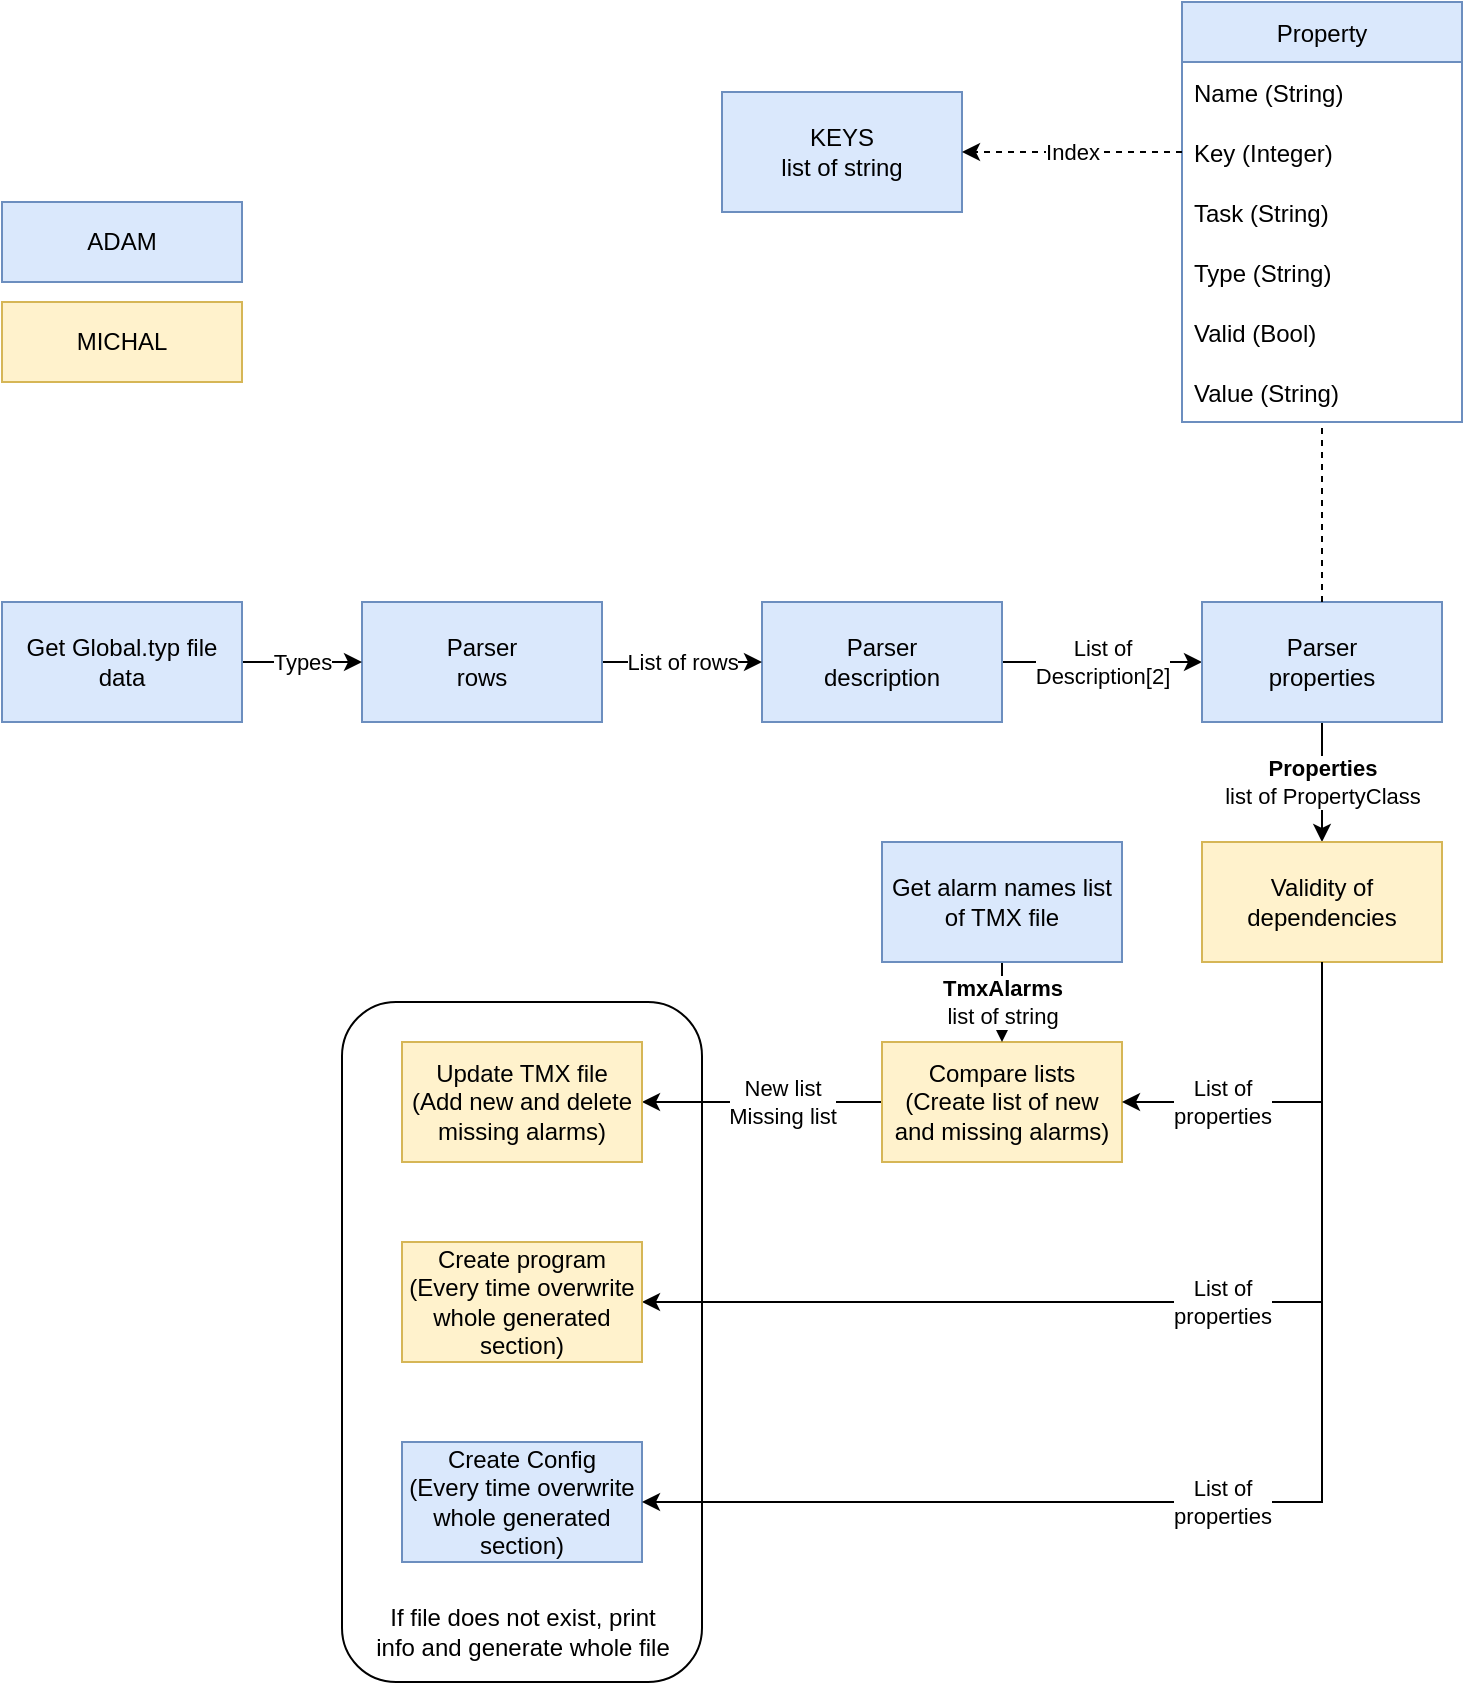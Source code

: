 <mxfile version="15.5.1" type="device"><diagram id="9NWAL7APkjzhfhenOMsG" name="Properties decoder"><mxGraphModel dx="1422" dy="762" grid="1" gridSize="10" guides="1" tooltips="1" connect="1" arrows="1" fold="1" page="1" pageScale="1" pageWidth="827" pageHeight="1169" math="0" shadow="0"><root><mxCell id="0"/><mxCell id="1" parent="0"/><mxCell id="HzwpLAhCbGpcK4hViFHr-84" value="" style="rounded=1;whiteSpace=wrap;html=1;labelBackgroundColor=none;" vertex="1" parent="1"><mxGeometry x="210" y="620" width="180" height="340" as="geometry"/></mxCell><mxCell id="HzwpLAhCbGpcK4hViFHr-85" value="Property" style="swimlane;fontStyle=0;childLayout=stackLayout;horizontal=1;startSize=30;horizontalStack=0;resizeParent=1;resizeParentMax=0;resizeLast=0;collapsible=1;marginBottom=0;fillColor=#dae8fc;strokeColor=#6c8ebf;" vertex="1" parent="1"><mxGeometry x="630" y="120" width="140" height="210" as="geometry"/></mxCell><mxCell id="HzwpLAhCbGpcK4hViFHr-115" value="Name (String)" style="text;strokeColor=none;fillColor=none;align=left;verticalAlign=middle;spacingLeft=4;spacingRight=4;overflow=hidden;points=[[0,0.5],[1,0.5]];portConstraint=eastwest;rotatable=0;" vertex="1" parent="HzwpLAhCbGpcK4hViFHr-85"><mxGeometry y="30" width="140" height="30" as="geometry"/></mxCell><mxCell id="HzwpLAhCbGpcK4hViFHr-86" value="Key (Integer)" style="text;strokeColor=none;fillColor=none;align=left;verticalAlign=middle;spacingLeft=4;spacingRight=4;overflow=hidden;points=[[0,0.5],[1,0.5]];portConstraint=eastwest;rotatable=0;" vertex="1" parent="HzwpLAhCbGpcK4hViFHr-85"><mxGeometry y="60" width="140" height="30" as="geometry"/></mxCell><mxCell id="HzwpLAhCbGpcK4hViFHr-89" value="Task (String)" style="text;strokeColor=none;fillColor=none;align=left;verticalAlign=middle;spacingLeft=4;spacingRight=4;overflow=hidden;points=[[0,0.5],[1,0.5]];portConstraint=eastwest;rotatable=0;" vertex="1" parent="HzwpLAhCbGpcK4hViFHr-85"><mxGeometry y="90" width="140" height="30" as="geometry"/></mxCell><mxCell id="HzwpLAhCbGpcK4hViFHr-116" value="Type (String)" style="text;strokeColor=none;fillColor=none;align=left;verticalAlign=middle;spacingLeft=4;spacingRight=4;overflow=hidden;points=[[0,0.5],[1,0.5]];portConstraint=eastwest;rotatable=0;" vertex="1" parent="HzwpLAhCbGpcK4hViFHr-85"><mxGeometry y="120" width="140" height="30" as="geometry"/></mxCell><mxCell id="HzwpLAhCbGpcK4hViFHr-87" value="Valid (Bool)" style="text;strokeColor=none;fillColor=none;align=left;verticalAlign=middle;spacingLeft=4;spacingRight=4;overflow=hidden;points=[[0,0.5],[1,0.5]];portConstraint=eastwest;rotatable=0;" vertex="1" parent="HzwpLAhCbGpcK4hViFHr-85"><mxGeometry y="150" width="140" height="30" as="geometry"/></mxCell><mxCell id="HzwpLAhCbGpcK4hViFHr-88" value="Value (String)" style="text;strokeColor=none;fillColor=none;align=left;verticalAlign=middle;spacingLeft=4;spacingRight=4;overflow=hidden;points=[[0,0.5],[1,0.5]];portConstraint=eastwest;rotatable=0;" vertex="1" parent="HzwpLAhCbGpcK4hViFHr-85"><mxGeometry y="180" width="140" height="30" as="geometry"/></mxCell><mxCell id="HzwpLAhCbGpcK4hViFHr-90" value="List of &lt;br&gt;Description[2]" style="edgeStyle=orthogonalEdgeStyle;rounded=0;orthogonalLoop=1;jettySize=auto;html=1;entryX=0;entryY=0.5;entryDx=0;entryDy=0;" edge="1" parent="1" source="HzwpLAhCbGpcK4hViFHr-91" target="HzwpLAhCbGpcK4hViFHr-95"><mxGeometry relative="1" as="geometry"><mxPoint x="594.0" y="465" as="targetPoint"/></mxGeometry></mxCell><mxCell id="HzwpLAhCbGpcK4hViFHr-91" value="Parser&lt;br&gt;description" style="rounded=0;whiteSpace=wrap;html=1;fillColor=#dae8fc;strokeColor=#6c8ebf;" vertex="1" parent="1"><mxGeometry x="420" y="420" width="120" height="60" as="geometry"/></mxCell><mxCell id="HzwpLAhCbGpcK4hViFHr-92" value="List of rows" style="edgeStyle=orthogonalEdgeStyle;rounded=0;orthogonalLoop=1;jettySize=auto;html=1;exitX=1;exitY=0.5;exitDx=0;exitDy=0;" edge="1" parent="1" source="HzwpLAhCbGpcK4hViFHr-93" target="HzwpLAhCbGpcK4hViFHr-91"><mxGeometry relative="1" as="geometry"><mxPoint x="450" y="450" as="sourcePoint"/></mxGeometry></mxCell><mxCell id="HzwpLAhCbGpcK4hViFHr-93" value="Parser&lt;br&gt;rows" style="rounded=0;whiteSpace=wrap;html=1;fillColor=#dae8fc;strokeColor=#6c8ebf;" vertex="1" parent="1"><mxGeometry x="220" y="420" width="120" height="60" as="geometry"/></mxCell><mxCell id="HzwpLAhCbGpcK4hViFHr-94" value="&lt;b&gt;Properties&lt;/b&gt;&lt;br&gt;list of PropertyClass" style="edgeStyle=orthogonalEdgeStyle;rounded=0;orthogonalLoop=1;jettySize=auto;html=1;exitX=0.5;exitY=1;exitDx=0;exitDy=0;" edge="1" parent="1" source="HzwpLAhCbGpcK4hViFHr-95" target="HzwpLAhCbGpcK4hViFHr-98"><mxGeometry relative="1" as="geometry"/></mxCell><mxCell id="HzwpLAhCbGpcK4hViFHr-95" value="Parser&lt;br&gt;properties" style="rounded=0;whiteSpace=wrap;html=1;fillColor=#dae8fc;strokeColor=#6c8ebf;" vertex="1" parent="1"><mxGeometry x="640" y="420" width="120" height="60" as="geometry"/></mxCell><mxCell id="HzwpLAhCbGpcK4hViFHr-96" value="" style="endArrow=none;dashed=1;html=1;rounded=0;exitX=0.5;exitY=0;exitDx=0;exitDy=0;" edge="1" parent="1" source="HzwpLAhCbGpcK4hViFHr-95" target="HzwpLAhCbGpcK4hViFHr-85"><mxGeometry width="50" height="50" relative="1" as="geometry"><mxPoint x="640" y="420" as="sourcePoint"/><mxPoint x="530" y="320" as="targetPoint"/></mxGeometry></mxCell><mxCell id="HzwpLAhCbGpcK4hViFHr-97" value="List of&lt;br&gt;properties" style="edgeStyle=orthogonalEdgeStyle;rounded=0;orthogonalLoop=1;jettySize=auto;html=1;entryX=1;entryY=0.5;entryDx=0;entryDy=0;" edge="1" parent="1" source="HzwpLAhCbGpcK4hViFHr-98" target="HzwpLAhCbGpcK4hViFHr-101"><mxGeometry x="-0.137" relative="1" as="geometry"><mxPoint x="700" y="710" as="targetPoint"/><Array as="points"><mxPoint x="700" y="770"/></Array><mxPoint as="offset"/></mxGeometry></mxCell><mxCell id="HzwpLAhCbGpcK4hViFHr-98" value="Validity&amp;nbsp;of dependencies" style="rounded=0;whiteSpace=wrap;html=1;fillColor=#fff2cc;strokeColor=#d6b656;" vertex="1" parent="1"><mxGeometry x="640" y="540" width="120" height="60" as="geometry"/></mxCell><mxCell id="HzwpLAhCbGpcK4hViFHr-99" value="KEYS&lt;br&gt;list of string" style="rounded=0;whiteSpace=wrap;html=1;fillColor=#dae8fc;strokeColor=#6c8ebf;" vertex="1" parent="1"><mxGeometry x="400" y="165" width="120" height="60" as="geometry"/></mxCell><mxCell id="HzwpLAhCbGpcK4hViFHr-100" value="Index" style="edgeStyle=orthogonalEdgeStyle;rounded=0;orthogonalLoop=1;jettySize=auto;html=1;exitX=0;exitY=0.5;exitDx=0;exitDy=0;entryX=1;entryY=0.5;entryDx=0;entryDy=0;dashed=1;" edge="1" parent="1" source="HzwpLAhCbGpcK4hViFHr-86" target="HzwpLAhCbGpcK4hViFHr-99"><mxGeometry relative="1" as="geometry"/></mxCell><mxCell id="HzwpLAhCbGpcK4hViFHr-101" value="Create program&lt;br&gt;(Every time overwrite whole generated section)" style="whiteSpace=wrap;html=1;rounded=0;fillColor=#fff2cc;strokeColor=#d6b656;" vertex="1" parent="1"><mxGeometry x="240" y="740" width="120" height="60" as="geometry"/></mxCell><mxCell id="HzwpLAhCbGpcK4hViFHr-102" value="Create Config&lt;br&gt;(Every time overwrite whole generated section)" style="whiteSpace=wrap;html=1;rounded=0;fillColor=#dae8fc;strokeColor=#6c8ebf;" vertex="1" parent="1"><mxGeometry x="240" y="840" width="120" height="60" as="geometry"/></mxCell><mxCell id="HzwpLAhCbGpcK4hViFHr-103" value="Types" style="edgeStyle=orthogonalEdgeStyle;rounded=0;orthogonalLoop=1;jettySize=auto;html=1;entryX=0;entryY=0.5;entryDx=0;entryDy=0;" edge="1" parent="1" source="HzwpLAhCbGpcK4hViFHr-104" target="HzwpLAhCbGpcK4hViFHr-93"><mxGeometry relative="1" as="geometry"/></mxCell><mxCell id="HzwpLAhCbGpcK4hViFHr-104" value="Get Global.typ file data" style="rounded=0;whiteSpace=wrap;html=1;fillColor=#dae8fc;strokeColor=#6c8ebf;" vertex="1" parent="1"><mxGeometry x="40" y="420" width="120" height="60" as="geometry"/></mxCell><mxCell id="HzwpLAhCbGpcK4hViFHr-105" value="List of&lt;br&gt;properties" style="edgeStyle=orthogonalEdgeStyle;rounded=0;orthogonalLoop=1;jettySize=auto;html=1;entryX=1;entryY=0.5;entryDx=0;entryDy=0;exitX=0.5;exitY=1;exitDx=0;exitDy=0;" edge="1" parent="1" source="HzwpLAhCbGpcK4hViFHr-98" target="HzwpLAhCbGpcK4hViFHr-102"><mxGeometry x="0.049" relative="1" as="geometry"><mxPoint x="710" y="660" as="sourcePoint"/><mxPoint x="570" y="730" as="targetPoint"/><Array as="points"><mxPoint x="700" y="870"/></Array><mxPoint as="offset"/></mxGeometry></mxCell><mxCell id="HzwpLAhCbGpcK4hViFHr-106" value="ADAM" style="rounded=0;whiteSpace=wrap;html=1;fillColor=#dae8fc;strokeColor=#6c8ebf;" vertex="1" parent="1"><mxGeometry x="40" y="220" width="120" height="40" as="geometry"/></mxCell><mxCell id="HzwpLAhCbGpcK4hViFHr-107" value="MICHAL" style="rounded=0;whiteSpace=wrap;html=1;fillColor=#fff2cc;strokeColor=#d6b656;" vertex="1" parent="1"><mxGeometry x="40" y="270" width="120" height="40" as="geometry"/></mxCell><mxCell id="HzwpLAhCbGpcK4hViFHr-108" value="New list&lt;br&gt;Missing list" style="edgeStyle=orthogonalEdgeStyle;rounded=0;orthogonalLoop=1;jettySize=auto;html=1;" edge="1" parent="1" source="HzwpLAhCbGpcK4hViFHr-109" target="HzwpLAhCbGpcK4hViFHr-114"><mxGeometry x="-0.167" relative="1" as="geometry"><mxPoint as="offset"/></mxGeometry></mxCell><mxCell id="HzwpLAhCbGpcK4hViFHr-109" value="Compare lists&lt;br&gt;(Create list of new and missing alarms)" style="rounded=0;whiteSpace=wrap;html=1;fillColor=#fff2cc;strokeColor=#d6b656;" vertex="1" parent="1"><mxGeometry x="480" y="640" width="120" height="60" as="geometry"/></mxCell><mxCell id="HzwpLAhCbGpcK4hViFHr-110" value="&lt;b&gt;TmxAlarms&lt;br&gt;&lt;/b&gt;list of string" style="edgeStyle=orthogonalEdgeStyle;rounded=0;orthogonalLoop=1;jettySize=auto;html=1;" edge="1" parent="1" source="HzwpLAhCbGpcK4hViFHr-111" target="HzwpLAhCbGpcK4hViFHr-109"><mxGeometry relative="1" as="geometry"/></mxCell><mxCell id="HzwpLAhCbGpcK4hViFHr-111" value="Get alarm names list of TMX file" style="rounded=0;whiteSpace=wrap;html=1;fillColor=#dae8fc;strokeColor=#6c8ebf;" vertex="1" parent="1"><mxGeometry x="480" y="540" width="120" height="60" as="geometry"/></mxCell><mxCell id="HzwpLAhCbGpcK4hViFHr-112" value="List of&lt;br&gt;properties" style="edgeStyle=orthogonalEdgeStyle;rounded=0;orthogonalLoop=1;jettySize=auto;html=1;entryX=1;entryY=0.5;entryDx=0;entryDy=0;exitX=0.5;exitY=1;exitDx=0;exitDy=0;" edge="1" parent="1" source="HzwpLAhCbGpcK4hViFHr-98" target="HzwpLAhCbGpcK4hViFHr-109"><mxGeometry x="0.412" relative="1" as="geometry"><mxPoint x="710" y="610" as="sourcePoint"/><mxPoint x="550" y="780" as="targetPoint"/><Array as="points"><mxPoint x="700" y="670"/></Array><mxPoint as="offset"/></mxGeometry></mxCell><mxCell id="HzwpLAhCbGpcK4hViFHr-113" value="If file does not exist, print&lt;br&gt;info and generate whole file" style="text;html=1;align=center;verticalAlign=middle;resizable=0;points=[];autosize=1;strokeColor=none;fillColor=none;" vertex="1" parent="1"><mxGeometry x="220" y="920" width="160" height="30" as="geometry"/></mxCell><mxCell id="HzwpLAhCbGpcK4hViFHr-114" value="Update TMX file&lt;br&gt;(Add new and delete missing alarms)" style="rounded=0;whiteSpace=wrap;html=1;fillColor=#fff2cc;strokeColor=#d6b656;" vertex="1" parent="1"><mxGeometry x="240" y="640" width="120" height="60" as="geometry"/></mxCell></root></mxGraphModel></diagram></mxfile>